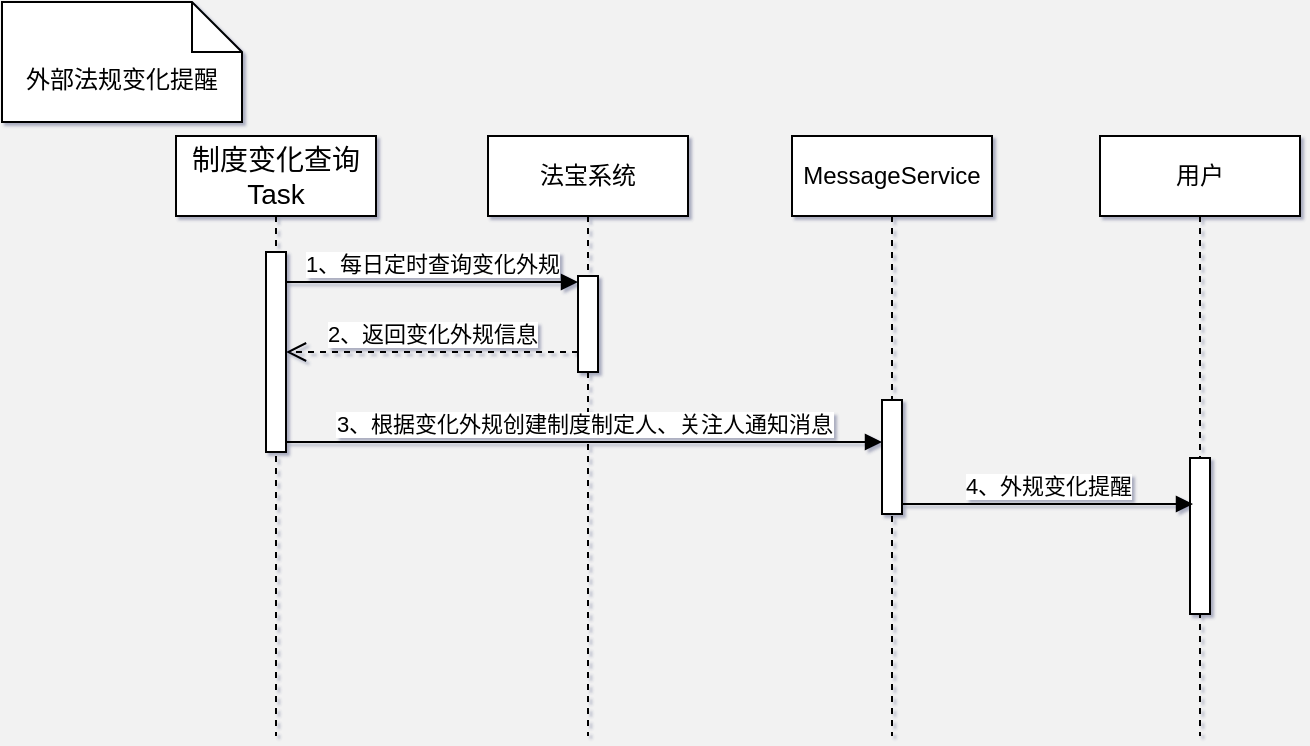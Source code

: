 <mxfile version="24.7.1" type="github">
  <diagram name="第 1 页" id="2n7TYsJZqHrsQaq0MqB4">
    <mxGraphModel dx="1257" dy="746" grid="0" gridSize="10" guides="1" tooltips="1" connect="1" arrows="1" fold="1" page="1" pageScale="1" pageWidth="827" pageHeight="1169" background="#f2f2f2" math="0" shadow="1">
      <root>
        <mxCell id="0" />
        <mxCell id="1" parent="0" />
        <mxCell id="n7YawFP_JTmswpz-3vQ4-10" value="&lt;span style=&quot;font-size: 14px;&quot;&gt;制度变化查询Task&lt;/span&gt;" style="shape=umlLifeline;perimeter=lifelinePerimeter;whiteSpace=wrap;html=1;container=1;dropTarget=0;collapsible=0;recursiveResize=0;outlineConnect=0;portConstraint=eastwest;newEdgeStyle={&quot;curved&quot;:0,&quot;rounded&quot;:0};" vertex="1" parent="1">
          <mxGeometry x="106" y="77" width="100" height="300" as="geometry" />
        </mxCell>
        <mxCell id="n7YawFP_JTmswpz-3vQ4-12" value="" style="html=1;points=[[0,0,0,0,5],[0,1,0,0,-5],[1,0,0,0,5],[1,1,0,0,-5]];perimeter=orthogonalPerimeter;outlineConnect=0;targetShapes=umlLifeline;portConstraint=eastwest;newEdgeStyle={&quot;curved&quot;:0,&quot;rounded&quot;:0};" vertex="1" parent="n7YawFP_JTmswpz-3vQ4-10">
          <mxGeometry x="45" y="58" width="10" height="100" as="geometry" />
        </mxCell>
        <mxCell id="n7YawFP_JTmswpz-3vQ4-11" value="法宝系统" style="shape=umlLifeline;perimeter=lifelinePerimeter;whiteSpace=wrap;html=1;container=1;dropTarget=0;collapsible=0;recursiveResize=0;outlineConnect=0;portConstraint=eastwest;newEdgeStyle={&quot;curved&quot;:0,&quot;rounded&quot;:0};" vertex="1" parent="1">
          <mxGeometry x="262" y="77" width="100" height="300" as="geometry" />
        </mxCell>
        <mxCell id="n7YawFP_JTmswpz-3vQ4-15" value="" style="html=1;points=[[0,0,0,0,5],[0,1,0,0,-5],[1,0,0,0,5],[1,1,0,0,-5]];perimeter=orthogonalPerimeter;outlineConnect=0;targetShapes=umlLifeline;portConstraint=eastwest;newEdgeStyle={&quot;curved&quot;:0,&quot;rounded&quot;:0};" vertex="1" parent="n7YawFP_JTmswpz-3vQ4-11">
          <mxGeometry x="45" y="70" width="10" height="48" as="geometry" />
        </mxCell>
        <mxCell id="n7YawFP_JTmswpz-3vQ4-14" value="1、每日定时查询变化外规" style="html=1;verticalAlign=bottom;endArrow=block;curved=0;rounded=0;" edge="1" parent="1">
          <mxGeometry width="80" relative="1" as="geometry">
            <mxPoint x="161" y="150" as="sourcePoint" />
            <mxPoint x="307" y="150" as="targetPoint" />
          </mxGeometry>
        </mxCell>
        <mxCell id="n7YawFP_JTmswpz-3vQ4-18" value="MessageService" style="shape=umlLifeline;perimeter=lifelinePerimeter;whiteSpace=wrap;html=1;container=1;dropTarget=0;collapsible=0;recursiveResize=0;outlineConnect=0;portConstraint=eastwest;newEdgeStyle={&quot;curved&quot;:0,&quot;rounded&quot;:0};" vertex="1" parent="1">
          <mxGeometry x="414" y="77" width="100" height="300" as="geometry" />
        </mxCell>
        <mxCell id="n7YawFP_JTmswpz-3vQ4-20" value="" style="html=1;points=[[0,0,0,0,5],[0,1,0,0,-5],[1,0,0,0,5],[1,1,0,0,-5]];perimeter=orthogonalPerimeter;outlineConnect=0;targetShapes=umlLifeline;portConstraint=eastwest;newEdgeStyle={&quot;curved&quot;:0,&quot;rounded&quot;:0};" vertex="1" parent="n7YawFP_JTmswpz-3vQ4-18">
          <mxGeometry x="45" y="132" width="10" height="57" as="geometry" />
        </mxCell>
        <mxCell id="n7YawFP_JTmswpz-3vQ4-19" value="3、根据变化外规创建制度制定人、关注人通知消息" style="html=1;verticalAlign=bottom;endArrow=block;curved=0;rounded=0;exitX=1;exitY=1;exitDx=0;exitDy=-5;exitPerimeter=0;" edge="1" parent="1" source="n7YawFP_JTmswpz-3vQ4-12">
          <mxGeometry width="80" relative="1" as="geometry">
            <mxPoint x="165" y="230" as="sourcePoint" />
            <mxPoint x="459" y="230" as="targetPoint" />
          </mxGeometry>
        </mxCell>
        <mxCell id="n7YawFP_JTmswpz-3vQ4-21" value="用户" style="shape=umlLifeline;perimeter=lifelinePerimeter;whiteSpace=wrap;html=1;container=1;dropTarget=0;collapsible=0;recursiveResize=0;outlineConnect=0;portConstraint=eastwest;newEdgeStyle={&quot;curved&quot;:0,&quot;rounded&quot;:0};" vertex="1" parent="1">
          <mxGeometry x="568" y="77" width="100" height="300" as="geometry" />
        </mxCell>
        <mxCell id="n7YawFP_JTmswpz-3vQ4-23" value="" style="html=1;points=[[0,0,0,0,5],[0,1,0,0,-5],[1,0,0,0,5],[1,1,0,0,-5]];perimeter=orthogonalPerimeter;outlineConnect=0;targetShapes=umlLifeline;portConstraint=eastwest;newEdgeStyle={&quot;curved&quot;:0,&quot;rounded&quot;:0};" vertex="1" parent="n7YawFP_JTmswpz-3vQ4-21">
          <mxGeometry x="45" y="161" width="10" height="78" as="geometry" />
        </mxCell>
        <mxCell id="n7YawFP_JTmswpz-3vQ4-22" value="4、外规变化提醒" style="html=1;verticalAlign=bottom;endArrow=block;curved=0;rounded=0;exitX=1;exitY=1;exitDx=0;exitDy=-5;exitPerimeter=0;" edge="1" parent="1" source="n7YawFP_JTmswpz-3vQ4-20">
          <mxGeometry width="80" relative="1" as="geometry">
            <mxPoint x="487" y="261" as="sourcePoint" />
            <mxPoint x="614.5" y="261" as="targetPoint" />
          </mxGeometry>
        </mxCell>
        <mxCell id="n7YawFP_JTmswpz-3vQ4-25" value="2、返回变化外规信息" style="html=1;verticalAlign=bottom;endArrow=open;dashed=1;endSize=8;curved=0;rounded=0;" edge="1" parent="1" source="n7YawFP_JTmswpz-3vQ4-15">
          <mxGeometry relative="1" as="geometry">
            <mxPoint x="241" y="185" as="sourcePoint" />
            <mxPoint x="161" y="185" as="targetPoint" />
          </mxGeometry>
        </mxCell>
        <mxCell id="n7YawFP_JTmswpz-3vQ4-27" value="外部法规变化提醒" style="shape=note2;boundedLbl=1;whiteSpace=wrap;html=1;size=25;verticalAlign=top;align=center;" vertex="1" parent="1">
          <mxGeometry x="19" y="10" width="120" height="60" as="geometry" />
        </mxCell>
      </root>
    </mxGraphModel>
  </diagram>
</mxfile>
